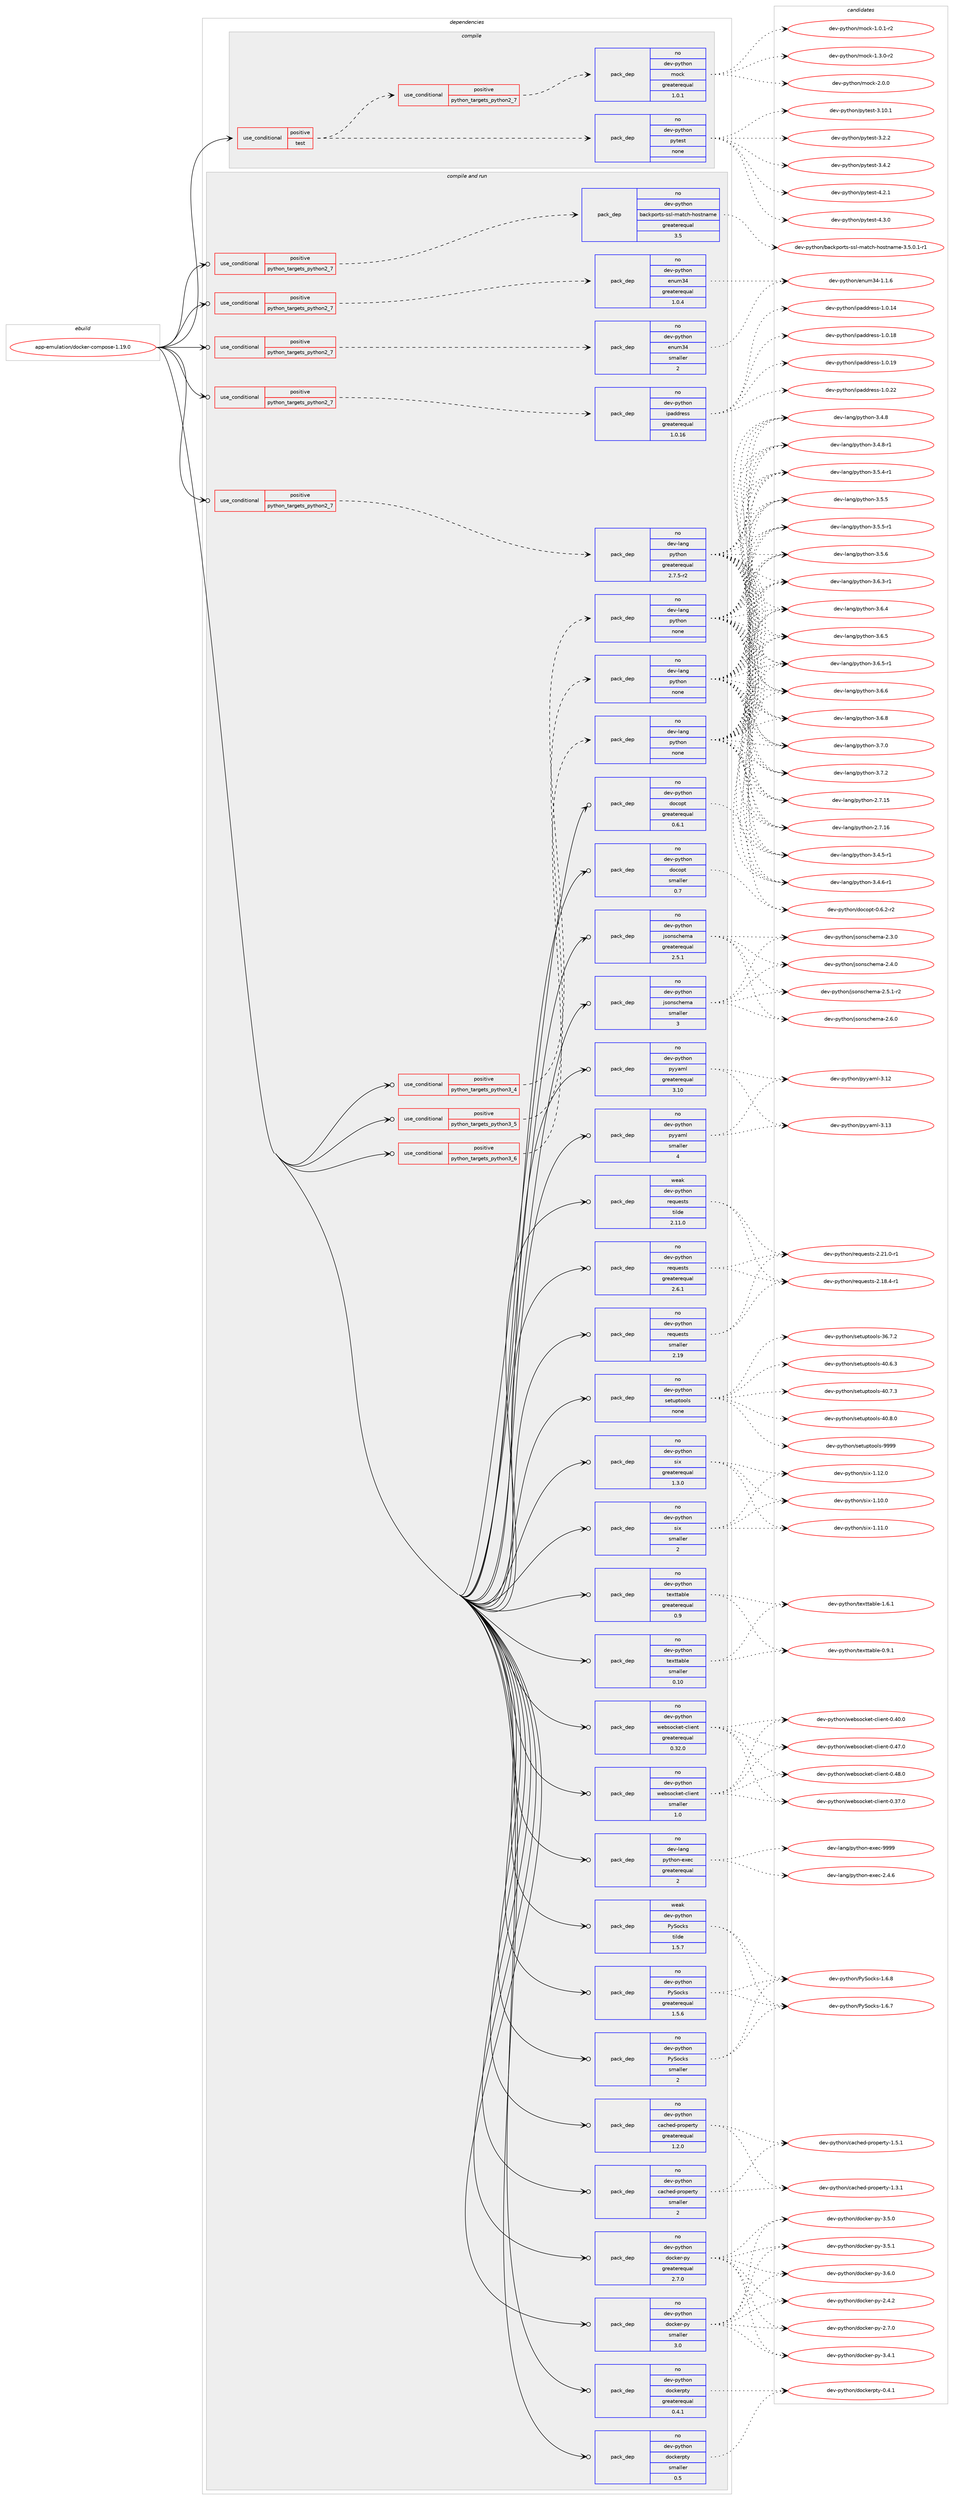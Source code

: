 digraph prolog {

# *************
# Graph options
# *************

newrank=true;
concentrate=true;
compound=true;
graph [rankdir=LR,fontname=Helvetica,fontsize=10,ranksep=1.5];#, ranksep=2.5, nodesep=0.2];
edge  [arrowhead=vee];
node  [fontname=Helvetica,fontsize=10];

# **********
# The ebuild
# **********

subgraph cluster_leftcol {
color=gray;
rank=same;
label=<<i>ebuild</i>>;
id [label="app-emulation/docker-compose-1.19.0", color=red, width=4, href="../app-emulation/docker-compose-1.19.0.svg"];
}

# ****************
# The dependencies
# ****************

subgraph cluster_midcol {
color=gray;
label=<<i>dependencies</i>>;
subgraph cluster_compile {
fillcolor="#eeeeee";
style=filled;
label=<<i>compile</i>>;
subgraph cond349851 {
dependency1284900 [label=<<TABLE BORDER="0" CELLBORDER="1" CELLSPACING="0" CELLPADDING="4"><TR><TD ROWSPAN="3" CELLPADDING="10">use_conditional</TD></TR><TR><TD>positive</TD></TR><TR><TD>test</TD></TR></TABLE>>, shape=none, color=red];
subgraph pack915083 {
dependency1284901 [label=<<TABLE BORDER="0" CELLBORDER="1" CELLSPACING="0" CELLPADDING="4" WIDTH="220"><TR><TD ROWSPAN="6" CELLPADDING="30">pack_dep</TD></TR><TR><TD WIDTH="110">no</TD></TR><TR><TD>dev-python</TD></TR><TR><TD>pytest</TD></TR><TR><TD>none</TD></TR><TR><TD></TD></TR></TABLE>>, shape=none, color=blue];
}
dependency1284900:e -> dependency1284901:w [weight=20,style="dashed",arrowhead="vee"];
subgraph cond349852 {
dependency1284902 [label=<<TABLE BORDER="0" CELLBORDER="1" CELLSPACING="0" CELLPADDING="4"><TR><TD ROWSPAN="3" CELLPADDING="10">use_conditional</TD></TR><TR><TD>positive</TD></TR><TR><TD>python_targets_python2_7</TD></TR></TABLE>>, shape=none, color=red];
subgraph pack915084 {
dependency1284903 [label=<<TABLE BORDER="0" CELLBORDER="1" CELLSPACING="0" CELLPADDING="4" WIDTH="220"><TR><TD ROWSPAN="6" CELLPADDING="30">pack_dep</TD></TR><TR><TD WIDTH="110">no</TD></TR><TR><TD>dev-python</TD></TR><TR><TD>mock</TD></TR><TR><TD>greaterequal</TD></TR><TR><TD>1.0.1</TD></TR></TABLE>>, shape=none, color=blue];
}
dependency1284902:e -> dependency1284903:w [weight=20,style="dashed",arrowhead="vee"];
}
dependency1284900:e -> dependency1284902:w [weight=20,style="dashed",arrowhead="vee"];
}
id:e -> dependency1284900:w [weight=20,style="solid",arrowhead="vee"];
}
subgraph cluster_compileandrun {
fillcolor="#eeeeee";
style=filled;
label=<<i>compile and run</i>>;
subgraph cond349853 {
dependency1284904 [label=<<TABLE BORDER="0" CELLBORDER="1" CELLSPACING="0" CELLPADDING="4"><TR><TD ROWSPAN="3" CELLPADDING="10">use_conditional</TD></TR><TR><TD>positive</TD></TR><TR><TD>python_targets_python2_7</TD></TR></TABLE>>, shape=none, color=red];
subgraph pack915085 {
dependency1284905 [label=<<TABLE BORDER="0" CELLBORDER="1" CELLSPACING="0" CELLPADDING="4" WIDTH="220"><TR><TD ROWSPAN="6" CELLPADDING="30">pack_dep</TD></TR><TR><TD WIDTH="110">no</TD></TR><TR><TD>dev-lang</TD></TR><TR><TD>python</TD></TR><TR><TD>greaterequal</TD></TR><TR><TD>2.7.5-r2</TD></TR></TABLE>>, shape=none, color=blue];
}
dependency1284904:e -> dependency1284905:w [weight=20,style="dashed",arrowhead="vee"];
}
id:e -> dependency1284904:w [weight=20,style="solid",arrowhead="odotvee"];
subgraph cond349854 {
dependency1284906 [label=<<TABLE BORDER="0" CELLBORDER="1" CELLSPACING="0" CELLPADDING="4"><TR><TD ROWSPAN="3" CELLPADDING="10">use_conditional</TD></TR><TR><TD>positive</TD></TR><TR><TD>python_targets_python2_7</TD></TR></TABLE>>, shape=none, color=red];
subgraph pack915086 {
dependency1284907 [label=<<TABLE BORDER="0" CELLBORDER="1" CELLSPACING="0" CELLPADDING="4" WIDTH="220"><TR><TD ROWSPAN="6" CELLPADDING="30">pack_dep</TD></TR><TR><TD WIDTH="110">no</TD></TR><TR><TD>dev-python</TD></TR><TR><TD>backports-ssl-match-hostname</TD></TR><TR><TD>greaterequal</TD></TR><TR><TD>3.5</TD></TR></TABLE>>, shape=none, color=blue];
}
dependency1284906:e -> dependency1284907:w [weight=20,style="dashed",arrowhead="vee"];
}
id:e -> dependency1284906:w [weight=20,style="solid",arrowhead="odotvee"];
subgraph cond349855 {
dependency1284908 [label=<<TABLE BORDER="0" CELLBORDER="1" CELLSPACING="0" CELLPADDING="4"><TR><TD ROWSPAN="3" CELLPADDING="10">use_conditional</TD></TR><TR><TD>positive</TD></TR><TR><TD>python_targets_python2_7</TD></TR></TABLE>>, shape=none, color=red];
subgraph pack915087 {
dependency1284909 [label=<<TABLE BORDER="0" CELLBORDER="1" CELLSPACING="0" CELLPADDING="4" WIDTH="220"><TR><TD ROWSPAN="6" CELLPADDING="30">pack_dep</TD></TR><TR><TD WIDTH="110">no</TD></TR><TR><TD>dev-python</TD></TR><TR><TD>enum34</TD></TR><TR><TD>greaterequal</TD></TR><TR><TD>1.0.4</TD></TR></TABLE>>, shape=none, color=blue];
}
dependency1284908:e -> dependency1284909:w [weight=20,style="dashed",arrowhead="vee"];
}
id:e -> dependency1284908:w [weight=20,style="solid",arrowhead="odotvee"];
subgraph cond349856 {
dependency1284910 [label=<<TABLE BORDER="0" CELLBORDER="1" CELLSPACING="0" CELLPADDING="4"><TR><TD ROWSPAN="3" CELLPADDING="10">use_conditional</TD></TR><TR><TD>positive</TD></TR><TR><TD>python_targets_python2_7</TD></TR></TABLE>>, shape=none, color=red];
subgraph pack915088 {
dependency1284911 [label=<<TABLE BORDER="0" CELLBORDER="1" CELLSPACING="0" CELLPADDING="4" WIDTH="220"><TR><TD ROWSPAN="6" CELLPADDING="30">pack_dep</TD></TR><TR><TD WIDTH="110">no</TD></TR><TR><TD>dev-python</TD></TR><TR><TD>enum34</TD></TR><TR><TD>smaller</TD></TR><TR><TD>2</TD></TR></TABLE>>, shape=none, color=blue];
}
dependency1284910:e -> dependency1284911:w [weight=20,style="dashed",arrowhead="vee"];
}
id:e -> dependency1284910:w [weight=20,style="solid",arrowhead="odotvee"];
subgraph cond349857 {
dependency1284912 [label=<<TABLE BORDER="0" CELLBORDER="1" CELLSPACING="0" CELLPADDING="4"><TR><TD ROWSPAN="3" CELLPADDING="10">use_conditional</TD></TR><TR><TD>positive</TD></TR><TR><TD>python_targets_python2_7</TD></TR></TABLE>>, shape=none, color=red];
subgraph pack915089 {
dependency1284913 [label=<<TABLE BORDER="0" CELLBORDER="1" CELLSPACING="0" CELLPADDING="4" WIDTH="220"><TR><TD ROWSPAN="6" CELLPADDING="30">pack_dep</TD></TR><TR><TD WIDTH="110">no</TD></TR><TR><TD>dev-python</TD></TR><TR><TD>ipaddress</TD></TR><TR><TD>greaterequal</TD></TR><TR><TD>1.0.16</TD></TR></TABLE>>, shape=none, color=blue];
}
dependency1284912:e -> dependency1284913:w [weight=20,style="dashed",arrowhead="vee"];
}
id:e -> dependency1284912:w [weight=20,style="solid",arrowhead="odotvee"];
subgraph cond349858 {
dependency1284914 [label=<<TABLE BORDER="0" CELLBORDER="1" CELLSPACING="0" CELLPADDING="4"><TR><TD ROWSPAN="3" CELLPADDING="10">use_conditional</TD></TR><TR><TD>positive</TD></TR><TR><TD>python_targets_python3_4</TD></TR></TABLE>>, shape=none, color=red];
subgraph pack915090 {
dependency1284915 [label=<<TABLE BORDER="0" CELLBORDER="1" CELLSPACING="0" CELLPADDING="4" WIDTH="220"><TR><TD ROWSPAN="6" CELLPADDING="30">pack_dep</TD></TR><TR><TD WIDTH="110">no</TD></TR><TR><TD>dev-lang</TD></TR><TR><TD>python</TD></TR><TR><TD>none</TD></TR><TR><TD></TD></TR></TABLE>>, shape=none, color=blue];
}
dependency1284914:e -> dependency1284915:w [weight=20,style="dashed",arrowhead="vee"];
}
id:e -> dependency1284914:w [weight=20,style="solid",arrowhead="odotvee"];
subgraph cond349859 {
dependency1284916 [label=<<TABLE BORDER="0" CELLBORDER="1" CELLSPACING="0" CELLPADDING="4"><TR><TD ROWSPAN="3" CELLPADDING="10">use_conditional</TD></TR><TR><TD>positive</TD></TR><TR><TD>python_targets_python3_5</TD></TR></TABLE>>, shape=none, color=red];
subgraph pack915091 {
dependency1284917 [label=<<TABLE BORDER="0" CELLBORDER="1" CELLSPACING="0" CELLPADDING="4" WIDTH="220"><TR><TD ROWSPAN="6" CELLPADDING="30">pack_dep</TD></TR><TR><TD WIDTH="110">no</TD></TR><TR><TD>dev-lang</TD></TR><TR><TD>python</TD></TR><TR><TD>none</TD></TR><TR><TD></TD></TR></TABLE>>, shape=none, color=blue];
}
dependency1284916:e -> dependency1284917:w [weight=20,style="dashed",arrowhead="vee"];
}
id:e -> dependency1284916:w [weight=20,style="solid",arrowhead="odotvee"];
subgraph cond349860 {
dependency1284918 [label=<<TABLE BORDER="0" CELLBORDER="1" CELLSPACING="0" CELLPADDING="4"><TR><TD ROWSPAN="3" CELLPADDING="10">use_conditional</TD></TR><TR><TD>positive</TD></TR><TR><TD>python_targets_python3_6</TD></TR></TABLE>>, shape=none, color=red];
subgraph pack915092 {
dependency1284919 [label=<<TABLE BORDER="0" CELLBORDER="1" CELLSPACING="0" CELLPADDING="4" WIDTH="220"><TR><TD ROWSPAN="6" CELLPADDING="30">pack_dep</TD></TR><TR><TD WIDTH="110">no</TD></TR><TR><TD>dev-lang</TD></TR><TR><TD>python</TD></TR><TR><TD>none</TD></TR><TR><TD></TD></TR></TABLE>>, shape=none, color=blue];
}
dependency1284918:e -> dependency1284919:w [weight=20,style="dashed",arrowhead="vee"];
}
id:e -> dependency1284918:w [weight=20,style="solid",arrowhead="odotvee"];
subgraph pack915093 {
dependency1284920 [label=<<TABLE BORDER="0" CELLBORDER="1" CELLSPACING="0" CELLPADDING="4" WIDTH="220"><TR><TD ROWSPAN="6" CELLPADDING="30">pack_dep</TD></TR><TR><TD WIDTH="110">no</TD></TR><TR><TD>dev-lang</TD></TR><TR><TD>python-exec</TD></TR><TR><TD>greaterequal</TD></TR><TR><TD>2</TD></TR></TABLE>>, shape=none, color=blue];
}
id:e -> dependency1284920:w [weight=20,style="solid",arrowhead="odotvee"];
subgraph pack915094 {
dependency1284921 [label=<<TABLE BORDER="0" CELLBORDER="1" CELLSPACING="0" CELLPADDING="4" WIDTH="220"><TR><TD ROWSPAN="6" CELLPADDING="30">pack_dep</TD></TR><TR><TD WIDTH="110">no</TD></TR><TR><TD>dev-python</TD></TR><TR><TD>PySocks</TD></TR><TR><TD>greaterequal</TD></TR><TR><TD>1.5.6</TD></TR></TABLE>>, shape=none, color=blue];
}
id:e -> dependency1284921:w [weight=20,style="solid",arrowhead="odotvee"];
subgraph pack915095 {
dependency1284922 [label=<<TABLE BORDER="0" CELLBORDER="1" CELLSPACING="0" CELLPADDING="4" WIDTH="220"><TR><TD ROWSPAN="6" CELLPADDING="30">pack_dep</TD></TR><TR><TD WIDTH="110">no</TD></TR><TR><TD>dev-python</TD></TR><TR><TD>PySocks</TD></TR><TR><TD>smaller</TD></TR><TR><TD>2</TD></TR></TABLE>>, shape=none, color=blue];
}
id:e -> dependency1284922:w [weight=20,style="solid",arrowhead="odotvee"];
subgraph pack915096 {
dependency1284923 [label=<<TABLE BORDER="0" CELLBORDER="1" CELLSPACING="0" CELLPADDING="4" WIDTH="220"><TR><TD ROWSPAN="6" CELLPADDING="30">pack_dep</TD></TR><TR><TD WIDTH="110">no</TD></TR><TR><TD>dev-python</TD></TR><TR><TD>cached-property</TD></TR><TR><TD>greaterequal</TD></TR><TR><TD>1.2.0</TD></TR></TABLE>>, shape=none, color=blue];
}
id:e -> dependency1284923:w [weight=20,style="solid",arrowhead="odotvee"];
subgraph pack915097 {
dependency1284924 [label=<<TABLE BORDER="0" CELLBORDER="1" CELLSPACING="0" CELLPADDING="4" WIDTH="220"><TR><TD ROWSPAN="6" CELLPADDING="30">pack_dep</TD></TR><TR><TD WIDTH="110">no</TD></TR><TR><TD>dev-python</TD></TR><TR><TD>cached-property</TD></TR><TR><TD>smaller</TD></TR><TR><TD>2</TD></TR></TABLE>>, shape=none, color=blue];
}
id:e -> dependency1284924:w [weight=20,style="solid",arrowhead="odotvee"];
subgraph pack915098 {
dependency1284925 [label=<<TABLE BORDER="0" CELLBORDER="1" CELLSPACING="0" CELLPADDING="4" WIDTH="220"><TR><TD ROWSPAN="6" CELLPADDING="30">pack_dep</TD></TR><TR><TD WIDTH="110">no</TD></TR><TR><TD>dev-python</TD></TR><TR><TD>docker-py</TD></TR><TR><TD>greaterequal</TD></TR><TR><TD>2.7.0</TD></TR></TABLE>>, shape=none, color=blue];
}
id:e -> dependency1284925:w [weight=20,style="solid",arrowhead="odotvee"];
subgraph pack915099 {
dependency1284926 [label=<<TABLE BORDER="0" CELLBORDER="1" CELLSPACING="0" CELLPADDING="4" WIDTH="220"><TR><TD ROWSPAN="6" CELLPADDING="30">pack_dep</TD></TR><TR><TD WIDTH="110">no</TD></TR><TR><TD>dev-python</TD></TR><TR><TD>docker-py</TD></TR><TR><TD>smaller</TD></TR><TR><TD>3.0</TD></TR></TABLE>>, shape=none, color=blue];
}
id:e -> dependency1284926:w [weight=20,style="solid",arrowhead="odotvee"];
subgraph pack915100 {
dependency1284927 [label=<<TABLE BORDER="0" CELLBORDER="1" CELLSPACING="0" CELLPADDING="4" WIDTH="220"><TR><TD ROWSPAN="6" CELLPADDING="30">pack_dep</TD></TR><TR><TD WIDTH="110">no</TD></TR><TR><TD>dev-python</TD></TR><TR><TD>dockerpty</TD></TR><TR><TD>greaterequal</TD></TR><TR><TD>0.4.1</TD></TR></TABLE>>, shape=none, color=blue];
}
id:e -> dependency1284927:w [weight=20,style="solid",arrowhead="odotvee"];
subgraph pack915101 {
dependency1284928 [label=<<TABLE BORDER="0" CELLBORDER="1" CELLSPACING="0" CELLPADDING="4" WIDTH="220"><TR><TD ROWSPAN="6" CELLPADDING="30">pack_dep</TD></TR><TR><TD WIDTH="110">no</TD></TR><TR><TD>dev-python</TD></TR><TR><TD>dockerpty</TD></TR><TR><TD>smaller</TD></TR><TR><TD>0.5</TD></TR></TABLE>>, shape=none, color=blue];
}
id:e -> dependency1284928:w [weight=20,style="solid",arrowhead="odotvee"];
subgraph pack915102 {
dependency1284929 [label=<<TABLE BORDER="0" CELLBORDER="1" CELLSPACING="0" CELLPADDING="4" WIDTH="220"><TR><TD ROWSPAN="6" CELLPADDING="30">pack_dep</TD></TR><TR><TD WIDTH="110">no</TD></TR><TR><TD>dev-python</TD></TR><TR><TD>docopt</TD></TR><TR><TD>greaterequal</TD></TR><TR><TD>0.6.1</TD></TR></TABLE>>, shape=none, color=blue];
}
id:e -> dependency1284929:w [weight=20,style="solid",arrowhead="odotvee"];
subgraph pack915103 {
dependency1284930 [label=<<TABLE BORDER="0" CELLBORDER="1" CELLSPACING="0" CELLPADDING="4" WIDTH="220"><TR><TD ROWSPAN="6" CELLPADDING="30">pack_dep</TD></TR><TR><TD WIDTH="110">no</TD></TR><TR><TD>dev-python</TD></TR><TR><TD>docopt</TD></TR><TR><TD>smaller</TD></TR><TR><TD>0.7</TD></TR></TABLE>>, shape=none, color=blue];
}
id:e -> dependency1284930:w [weight=20,style="solid",arrowhead="odotvee"];
subgraph pack915104 {
dependency1284931 [label=<<TABLE BORDER="0" CELLBORDER="1" CELLSPACING="0" CELLPADDING="4" WIDTH="220"><TR><TD ROWSPAN="6" CELLPADDING="30">pack_dep</TD></TR><TR><TD WIDTH="110">no</TD></TR><TR><TD>dev-python</TD></TR><TR><TD>jsonschema</TD></TR><TR><TD>greaterequal</TD></TR><TR><TD>2.5.1</TD></TR></TABLE>>, shape=none, color=blue];
}
id:e -> dependency1284931:w [weight=20,style="solid",arrowhead="odotvee"];
subgraph pack915105 {
dependency1284932 [label=<<TABLE BORDER="0" CELLBORDER="1" CELLSPACING="0" CELLPADDING="4" WIDTH="220"><TR><TD ROWSPAN="6" CELLPADDING="30">pack_dep</TD></TR><TR><TD WIDTH="110">no</TD></TR><TR><TD>dev-python</TD></TR><TR><TD>jsonschema</TD></TR><TR><TD>smaller</TD></TR><TR><TD>3</TD></TR></TABLE>>, shape=none, color=blue];
}
id:e -> dependency1284932:w [weight=20,style="solid",arrowhead="odotvee"];
subgraph pack915106 {
dependency1284933 [label=<<TABLE BORDER="0" CELLBORDER="1" CELLSPACING="0" CELLPADDING="4" WIDTH="220"><TR><TD ROWSPAN="6" CELLPADDING="30">pack_dep</TD></TR><TR><TD WIDTH="110">no</TD></TR><TR><TD>dev-python</TD></TR><TR><TD>pyyaml</TD></TR><TR><TD>greaterequal</TD></TR><TR><TD>3.10</TD></TR></TABLE>>, shape=none, color=blue];
}
id:e -> dependency1284933:w [weight=20,style="solid",arrowhead="odotvee"];
subgraph pack915107 {
dependency1284934 [label=<<TABLE BORDER="0" CELLBORDER="1" CELLSPACING="0" CELLPADDING="4" WIDTH="220"><TR><TD ROWSPAN="6" CELLPADDING="30">pack_dep</TD></TR><TR><TD WIDTH="110">no</TD></TR><TR><TD>dev-python</TD></TR><TR><TD>pyyaml</TD></TR><TR><TD>smaller</TD></TR><TR><TD>4</TD></TR></TABLE>>, shape=none, color=blue];
}
id:e -> dependency1284934:w [weight=20,style="solid",arrowhead="odotvee"];
subgraph pack915108 {
dependency1284935 [label=<<TABLE BORDER="0" CELLBORDER="1" CELLSPACING="0" CELLPADDING="4" WIDTH="220"><TR><TD ROWSPAN="6" CELLPADDING="30">pack_dep</TD></TR><TR><TD WIDTH="110">no</TD></TR><TR><TD>dev-python</TD></TR><TR><TD>requests</TD></TR><TR><TD>greaterequal</TD></TR><TR><TD>2.6.1</TD></TR></TABLE>>, shape=none, color=blue];
}
id:e -> dependency1284935:w [weight=20,style="solid",arrowhead="odotvee"];
subgraph pack915109 {
dependency1284936 [label=<<TABLE BORDER="0" CELLBORDER="1" CELLSPACING="0" CELLPADDING="4" WIDTH="220"><TR><TD ROWSPAN="6" CELLPADDING="30">pack_dep</TD></TR><TR><TD WIDTH="110">no</TD></TR><TR><TD>dev-python</TD></TR><TR><TD>requests</TD></TR><TR><TD>smaller</TD></TR><TR><TD>2.19</TD></TR></TABLE>>, shape=none, color=blue];
}
id:e -> dependency1284936:w [weight=20,style="solid",arrowhead="odotvee"];
subgraph pack915110 {
dependency1284937 [label=<<TABLE BORDER="0" CELLBORDER="1" CELLSPACING="0" CELLPADDING="4" WIDTH="220"><TR><TD ROWSPAN="6" CELLPADDING="30">pack_dep</TD></TR><TR><TD WIDTH="110">no</TD></TR><TR><TD>dev-python</TD></TR><TR><TD>setuptools</TD></TR><TR><TD>none</TD></TR><TR><TD></TD></TR></TABLE>>, shape=none, color=blue];
}
id:e -> dependency1284937:w [weight=20,style="solid",arrowhead="odotvee"];
subgraph pack915111 {
dependency1284938 [label=<<TABLE BORDER="0" CELLBORDER="1" CELLSPACING="0" CELLPADDING="4" WIDTH="220"><TR><TD ROWSPAN="6" CELLPADDING="30">pack_dep</TD></TR><TR><TD WIDTH="110">no</TD></TR><TR><TD>dev-python</TD></TR><TR><TD>six</TD></TR><TR><TD>greaterequal</TD></TR><TR><TD>1.3.0</TD></TR></TABLE>>, shape=none, color=blue];
}
id:e -> dependency1284938:w [weight=20,style="solid",arrowhead="odotvee"];
subgraph pack915112 {
dependency1284939 [label=<<TABLE BORDER="0" CELLBORDER="1" CELLSPACING="0" CELLPADDING="4" WIDTH="220"><TR><TD ROWSPAN="6" CELLPADDING="30">pack_dep</TD></TR><TR><TD WIDTH="110">no</TD></TR><TR><TD>dev-python</TD></TR><TR><TD>six</TD></TR><TR><TD>smaller</TD></TR><TR><TD>2</TD></TR></TABLE>>, shape=none, color=blue];
}
id:e -> dependency1284939:w [weight=20,style="solid",arrowhead="odotvee"];
subgraph pack915113 {
dependency1284940 [label=<<TABLE BORDER="0" CELLBORDER="1" CELLSPACING="0" CELLPADDING="4" WIDTH="220"><TR><TD ROWSPAN="6" CELLPADDING="30">pack_dep</TD></TR><TR><TD WIDTH="110">no</TD></TR><TR><TD>dev-python</TD></TR><TR><TD>texttable</TD></TR><TR><TD>greaterequal</TD></TR><TR><TD>0.9</TD></TR></TABLE>>, shape=none, color=blue];
}
id:e -> dependency1284940:w [weight=20,style="solid",arrowhead="odotvee"];
subgraph pack915114 {
dependency1284941 [label=<<TABLE BORDER="0" CELLBORDER="1" CELLSPACING="0" CELLPADDING="4" WIDTH="220"><TR><TD ROWSPAN="6" CELLPADDING="30">pack_dep</TD></TR><TR><TD WIDTH="110">no</TD></TR><TR><TD>dev-python</TD></TR><TR><TD>texttable</TD></TR><TR><TD>smaller</TD></TR><TR><TD>0.10</TD></TR></TABLE>>, shape=none, color=blue];
}
id:e -> dependency1284941:w [weight=20,style="solid",arrowhead="odotvee"];
subgraph pack915115 {
dependency1284942 [label=<<TABLE BORDER="0" CELLBORDER="1" CELLSPACING="0" CELLPADDING="4" WIDTH="220"><TR><TD ROWSPAN="6" CELLPADDING="30">pack_dep</TD></TR><TR><TD WIDTH="110">no</TD></TR><TR><TD>dev-python</TD></TR><TR><TD>websocket-client</TD></TR><TR><TD>greaterequal</TD></TR><TR><TD>0.32.0</TD></TR></TABLE>>, shape=none, color=blue];
}
id:e -> dependency1284942:w [weight=20,style="solid",arrowhead="odotvee"];
subgraph pack915116 {
dependency1284943 [label=<<TABLE BORDER="0" CELLBORDER="1" CELLSPACING="0" CELLPADDING="4" WIDTH="220"><TR><TD ROWSPAN="6" CELLPADDING="30">pack_dep</TD></TR><TR><TD WIDTH="110">no</TD></TR><TR><TD>dev-python</TD></TR><TR><TD>websocket-client</TD></TR><TR><TD>smaller</TD></TR><TR><TD>1.0</TD></TR></TABLE>>, shape=none, color=blue];
}
id:e -> dependency1284943:w [weight=20,style="solid",arrowhead="odotvee"];
subgraph pack915117 {
dependency1284944 [label=<<TABLE BORDER="0" CELLBORDER="1" CELLSPACING="0" CELLPADDING="4" WIDTH="220"><TR><TD ROWSPAN="6" CELLPADDING="30">pack_dep</TD></TR><TR><TD WIDTH="110">weak</TD></TR><TR><TD>dev-python</TD></TR><TR><TD>PySocks</TD></TR><TR><TD>tilde</TD></TR><TR><TD>1.5.7</TD></TR></TABLE>>, shape=none, color=blue];
}
id:e -> dependency1284944:w [weight=20,style="solid",arrowhead="odotvee"];
subgraph pack915118 {
dependency1284945 [label=<<TABLE BORDER="0" CELLBORDER="1" CELLSPACING="0" CELLPADDING="4" WIDTH="220"><TR><TD ROWSPAN="6" CELLPADDING="30">pack_dep</TD></TR><TR><TD WIDTH="110">weak</TD></TR><TR><TD>dev-python</TD></TR><TR><TD>requests</TD></TR><TR><TD>tilde</TD></TR><TR><TD>2.11.0</TD></TR></TABLE>>, shape=none, color=blue];
}
id:e -> dependency1284945:w [weight=20,style="solid",arrowhead="odotvee"];
}
subgraph cluster_run {
fillcolor="#eeeeee";
style=filled;
label=<<i>run</i>>;
}
}

# **************
# The candidates
# **************

subgraph cluster_choices {
rank=same;
color=gray;
label=<<i>candidates</i>>;

subgraph choice915083 {
color=black;
nodesep=1;
choice100101118451121211161041111104711212111610111511645514649484649 [label="dev-python/pytest-3.10.1", color=red, width=4,href="../dev-python/pytest-3.10.1.svg"];
choice1001011184511212111610411111047112121116101115116455146504650 [label="dev-python/pytest-3.2.2", color=red, width=4,href="../dev-python/pytest-3.2.2.svg"];
choice1001011184511212111610411111047112121116101115116455146524650 [label="dev-python/pytest-3.4.2", color=red, width=4,href="../dev-python/pytest-3.4.2.svg"];
choice1001011184511212111610411111047112121116101115116455246504649 [label="dev-python/pytest-4.2.1", color=red, width=4,href="../dev-python/pytest-4.2.1.svg"];
choice1001011184511212111610411111047112121116101115116455246514648 [label="dev-python/pytest-4.3.0", color=red, width=4,href="../dev-python/pytest-4.3.0.svg"];
dependency1284901:e -> choice100101118451121211161041111104711212111610111511645514649484649:w [style=dotted,weight="100"];
dependency1284901:e -> choice1001011184511212111610411111047112121116101115116455146504650:w [style=dotted,weight="100"];
dependency1284901:e -> choice1001011184511212111610411111047112121116101115116455146524650:w [style=dotted,weight="100"];
dependency1284901:e -> choice1001011184511212111610411111047112121116101115116455246504649:w [style=dotted,weight="100"];
dependency1284901:e -> choice1001011184511212111610411111047112121116101115116455246514648:w [style=dotted,weight="100"];
}
subgraph choice915084 {
color=black;
nodesep=1;
choice1001011184511212111610411111047109111991074549464846494511450 [label="dev-python/mock-1.0.1-r2", color=red, width=4,href="../dev-python/mock-1.0.1-r2.svg"];
choice1001011184511212111610411111047109111991074549465146484511450 [label="dev-python/mock-1.3.0-r2", color=red, width=4,href="../dev-python/mock-1.3.0-r2.svg"];
choice100101118451121211161041111104710911199107455046484648 [label="dev-python/mock-2.0.0", color=red, width=4,href="../dev-python/mock-2.0.0.svg"];
dependency1284903:e -> choice1001011184511212111610411111047109111991074549464846494511450:w [style=dotted,weight="100"];
dependency1284903:e -> choice1001011184511212111610411111047109111991074549465146484511450:w [style=dotted,weight="100"];
dependency1284903:e -> choice100101118451121211161041111104710911199107455046484648:w [style=dotted,weight="100"];
}
subgraph choice915085 {
color=black;
nodesep=1;
choice10010111845108971101034711212111610411111045504655464953 [label="dev-lang/python-2.7.15", color=red, width=4,href="../dev-lang/python-2.7.15.svg"];
choice10010111845108971101034711212111610411111045504655464954 [label="dev-lang/python-2.7.16", color=red, width=4,href="../dev-lang/python-2.7.16.svg"];
choice1001011184510897110103471121211161041111104551465246534511449 [label="dev-lang/python-3.4.5-r1", color=red, width=4,href="../dev-lang/python-3.4.5-r1.svg"];
choice1001011184510897110103471121211161041111104551465246544511449 [label="dev-lang/python-3.4.6-r1", color=red, width=4,href="../dev-lang/python-3.4.6-r1.svg"];
choice100101118451089711010347112121116104111110455146524656 [label="dev-lang/python-3.4.8", color=red, width=4,href="../dev-lang/python-3.4.8.svg"];
choice1001011184510897110103471121211161041111104551465246564511449 [label="dev-lang/python-3.4.8-r1", color=red, width=4,href="../dev-lang/python-3.4.8-r1.svg"];
choice1001011184510897110103471121211161041111104551465346524511449 [label="dev-lang/python-3.5.4-r1", color=red, width=4,href="../dev-lang/python-3.5.4-r1.svg"];
choice100101118451089711010347112121116104111110455146534653 [label="dev-lang/python-3.5.5", color=red, width=4,href="../dev-lang/python-3.5.5.svg"];
choice1001011184510897110103471121211161041111104551465346534511449 [label="dev-lang/python-3.5.5-r1", color=red, width=4,href="../dev-lang/python-3.5.5-r1.svg"];
choice100101118451089711010347112121116104111110455146534654 [label="dev-lang/python-3.5.6", color=red, width=4,href="../dev-lang/python-3.5.6.svg"];
choice1001011184510897110103471121211161041111104551465446514511449 [label="dev-lang/python-3.6.3-r1", color=red, width=4,href="../dev-lang/python-3.6.3-r1.svg"];
choice100101118451089711010347112121116104111110455146544652 [label="dev-lang/python-3.6.4", color=red, width=4,href="../dev-lang/python-3.6.4.svg"];
choice100101118451089711010347112121116104111110455146544653 [label="dev-lang/python-3.6.5", color=red, width=4,href="../dev-lang/python-3.6.5.svg"];
choice1001011184510897110103471121211161041111104551465446534511449 [label="dev-lang/python-3.6.5-r1", color=red, width=4,href="../dev-lang/python-3.6.5-r1.svg"];
choice100101118451089711010347112121116104111110455146544654 [label="dev-lang/python-3.6.6", color=red, width=4,href="../dev-lang/python-3.6.6.svg"];
choice100101118451089711010347112121116104111110455146544656 [label="dev-lang/python-3.6.8", color=red, width=4,href="../dev-lang/python-3.6.8.svg"];
choice100101118451089711010347112121116104111110455146554648 [label="dev-lang/python-3.7.0", color=red, width=4,href="../dev-lang/python-3.7.0.svg"];
choice100101118451089711010347112121116104111110455146554650 [label="dev-lang/python-3.7.2", color=red, width=4,href="../dev-lang/python-3.7.2.svg"];
dependency1284905:e -> choice10010111845108971101034711212111610411111045504655464953:w [style=dotted,weight="100"];
dependency1284905:e -> choice10010111845108971101034711212111610411111045504655464954:w [style=dotted,weight="100"];
dependency1284905:e -> choice1001011184510897110103471121211161041111104551465246534511449:w [style=dotted,weight="100"];
dependency1284905:e -> choice1001011184510897110103471121211161041111104551465246544511449:w [style=dotted,weight="100"];
dependency1284905:e -> choice100101118451089711010347112121116104111110455146524656:w [style=dotted,weight="100"];
dependency1284905:e -> choice1001011184510897110103471121211161041111104551465246564511449:w [style=dotted,weight="100"];
dependency1284905:e -> choice1001011184510897110103471121211161041111104551465346524511449:w [style=dotted,weight="100"];
dependency1284905:e -> choice100101118451089711010347112121116104111110455146534653:w [style=dotted,weight="100"];
dependency1284905:e -> choice1001011184510897110103471121211161041111104551465346534511449:w [style=dotted,weight="100"];
dependency1284905:e -> choice100101118451089711010347112121116104111110455146534654:w [style=dotted,weight="100"];
dependency1284905:e -> choice1001011184510897110103471121211161041111104551465446514511449:w [style=dotted,weight="100"];
dependency1284905:e -> choice100101118451089711010347112121116104111110455146544652:w [style=dotted,weight="100"];
dependency1284905:e -> choice100101118451089711010347112121116104111110455146544653:w [style=dotted,weight="100"];
dependency1284905:e -> choice1001011184510897110103471121211161041111104551465446534511449:w [style=dotted,weight="100"];
dependency1284905:e -> choice100101118451089711010347112121116104111110455146544654:w [style=dotted,weight="100"];
dependency1284905:e -> choice100101118451089711010347112121116104111110455146544656:w [style=dotted,weight="100"];
dependency1284905:e -> choice100101118451089711010347112121116104111110455146554648:w [style=dotted,weight="100"];
dependency1284905:e -> choice100101118451089711010347112121116104111110455146554650:w [style=dotted,weight="100"];
}
subgraph choice915086 {
color=black;
nodesep=1;
choice100101118451121211161041111104798979910711211111411611545115115108451099711699104451041111151161109710910145514653464846494511449 [label="dev-python/backports-ssl-match-hostname-3.5.0.1-r1", color=red, width=4,href="../dev-python/backports-ssl-match-hostname-3.5.0.1-r1.svg"];
dependency1284907:e -> choice100101118451121211161041111104798979910711211111411611545115115108451099711699104451041111151161109710910145514653464846494511449:w [style=dotted,weight="100"];
}
subgraph choice915087 {
color=black;
nodesep=1;
choice10010111845112121116104111110471011101171095152454946494654 [label="dev-python/enum34-1.1.6", color=red, width=4,href="../dev-python/enum34-1.1.6.svg"];
dependency1284909:e -> choice10010111845112121116104111110471011101171095152454946494654:w [style=dotted,weight="100"];
}
subgraph choice915088 {
color=black;
nodesep=1;
choice10010111845112121116104111110471011101171095152454946494654 [label="dev-python/enum34-1.1.6", color=red, width=4,href="../dev-python/enum34-1.1.6.svg"];
dependency1284911:e -> choice10010111845112121116104111110471011101171095152454946494654:w [style=dotted,weight="100"];
}
subgraph choice915089 {
color=black;
nodesep=1;
choice10010111845112121116104111110471051129710010011410111511545494648464952 [label="dev-python/ipaddress-1.0.14", color=red, width=4,href="../dev-python/ipaddress-1.0.14.svg"];
choice10010111845112121116104111110471051129710010011410111511545494648464956 [label="dev-python/ipaddress-1.0.18", color=red, width=4,href="../dev-python/ipaddress-1.0.18.svg"];
choice10010111845112121116104111110471051129710010011410111511545494648464957 [label="dev-python/ipaddress-1.0.19", color=red, width=4,href="../dev-python/ipaddress-1.0.19.svg"];
choice10010111845112121116104111110471051129710010011410111511545494648465050 [label="dev-python/ipaddress-1.0.22", color=red, width=4,href="../dev-python/ipaddress-1.0.22.svg"];
dependency1284913:e -> choice10010111845112121116104111110471051129710010011410111511545494648464952:w [style=dotted,weight="100"];
dependency1284913:e -> choice10010111845112121116104111110471051129710010011410111511545494648464956:w [style=dotted,weight="100"];
dependency1284913:e -> choice10010111845112121116104111110471051129710010011410111511545494648464957:w [style=dotted,weight="100"];
dependency1284913:e -> choice10010111845112121116104111110471051129710010011410111511545494648465050:w [style=dotted,weight="100"];
}
subgraph choice915090 {
color=black;
nodesep=1;
choice10010111845108971101034711212111610411111045504655464953 [label="dev-lang/python-2.7.15", color=red, width=4,href="../dev-lang/python-2.7.15.svg"];
choice10010111845108971101034711212111610411111045504655464954 [label="dev-lang/python-2.7.16", color=red, width=4,href="../dev-lang/python-2.7.16.svg"];
choice1001011184510897110103471121211161041111104551465246534511449 [label="dev-lang/python-3.4.5-r1", color=red, width=4,href="../dev-lang/python-3.4.5-r1.svg"];
choice1001011184510897110103471121211161041111104551465246544511449 [label="dev-lang/python-3.4.6-r1", color=red, width=4,href="../dev-lang/python-3.4.6-r1.svg"];
choice100101118451089711010347112121116104111110455146524656 [label="dev-lang/python-3.4.8", color=red, width=4,href="../dev-lang/python-3.4.8.svg"];
choice1001011184510897110103471121211161041111104551465246564511449 [label="dev-lang/python-3.4.8-r1", color=red, width=4,href="../dev-lang/python-3.4.8-r1.svg"];
choice1001011184510897110103471121211161041111104551465346524511449 [label="dev-lang/python-3.5.4-r1", color=red, width=4,href="../dev-lang/python-3.5.4-r1.svg"];
choice100101118451089711010347112121116104111110455146534653 [label="dev-lang/python-3.5.5", color=red, width=4,href="../dev-lang/python-3.5.5.svg"];
choice1001011184510897110103471121211161041111104551465346534511449 [label="dev-lang/python-3.5.5-r1", color=red, width=4,href="../dev-lang/python-3.5.5-r1.svg"];
choice100101118451089711010347112121116104111110455146534654 [label="dev-lang/python-3.5.6", color=red, width=4,href="../dev-lang/python-3.5.6.svg"];
choice1001011184510897110103471121211161041111104551465446514511449 [label="dev-lang/python-3.6.3-r1", color=red, width=4,href="../dev-lang/python-3.6.3-r1.svg"];
choice100101118451089711010347112121116104111110455146544652 [label="dev-lang/python-3.6.4", color=red, width=4,href="../dev-lang/python-3.6.4.svg"];
choice100101118451089711010347112121116104111110455146544653 [label="dev-lang/python-3.6.5", color=red, width=4,href="../dev-lang/python-3.6.5.svg"];
choice1001011184510897110103471121211161041111104551465446534511449 [label="dev-lang/python-3.6.5-r1", color=red, width=4,href="../dev-lang/python-3.6.5-r1.svg"];
choice100101118451089711010347112121116104111110455146544654 [label="dev-lang/python-3.6.6", color=red, width=4,href="../dev-lang/python-3.6.6.svg"];
choice100101118451089711010347112121116104111110455146544656 [label="dev-lang/python-3.6.8", color=red, width=4,href="../dev-lang/python-3.6.8.svg"];
choice100101118451089711010347112121116104111110455146554648 [label="dev-lang/python-3.7.0", color=red, width=4,href="../dev-lang/python-3.7.0.svg"];
choice100101118451089711010347112121116104111110455146554650 [label="dev-lang/python-3.7.2", color=red, width=4,href="../dev-lang/python-3.7.2.svg"];
dependency1284915:e -> choice10010111845108971101034711212111610411111045504655464953:w [style=dotted,weight="100"];
dependency1284915:e -> choice10010111845108971101034711212111610411111045504655464954:w [style=dotted,weight="100"];
dependency1284915:e -> choice1001011184510897110103471121211161041111104551465246534511449:w [style=dotted,weight="100"];
dependency1284915:e -> choice1001011184510897110103471121211161041111104551465246544511449:w [style=dotted,weight="100"];
dependency1284915:e -> choice100101118451089711010347112121116104111110455146524656:w [style=dotted,weight="100"];
dependency1284915:e -> choice1001011184510897110103471121211161041111104551465246564511449:w [style=dotted,weight="100"];
dependency1284915:e -> choice1001011184510897110103471121211161041111104551465346524511449:w [style=dotted,weight="100"];
dependency1284915:e -> choice100101118451089711010347112121116104111110455146534653:w [style=dotted,weight="100"];
dependency1284915:e -> choice1001011184510897110103471121211161041111104551465346534511449:w [style=dotted,weight="100"];
dependency1284915:e -> choice100101118451089711010347112121116104111110455146534654:w [style=dotted,weight="100"];
dependency1284915:e -> choice1001011184510897110103471121211161041111104551465446514511449:w [style=dotted,weight="100"];
dependency1284915:e -> choice100101118451089711010347112121116104111110455146544652:w [style=dotted,weight="100"];
dependency1284915:e -> choice100101118451089711010347112121116104111110455146544653:w [style=dotted,weight="100"];
dependency1284915:e -> choice1001011184510897110103471121211161041111104551465446534511449:w [style=dotted,weight="100"];
dependency1284915:e -> choice100101118451089711010347112121116104111110455146544654:w [style=dotted,weight="100"];
dependency1284915:e -> choice100101118451089711010347112121116104111110455146544656:w [style=dotted,weight="100"];
dependency1284915:e -> choice100101118451089711010347112121116104111110455146554648:w [style=dotted,weight="100"];
dependency1284915:e -> choice100101118451089711010347112121116104111110455146554650:w [style=dotted,weight="100"];
}
subgraph choice915091 {
color=black;
nodesep=1;
choice10010111845108971101034711212111610411111045504655464953 [label="dev-lang/python-2.7.15", color=red, width=4,href="../dev-lang/python-2.7.15.svg"];
choice10010111845108971101034711212111610411111045504655464954 [label="dev-lang/python-2.7.16", color=red, width=4,href="../dev-lang/python-2.7.16.svg"];
choice1001011184510897110103471121211161041111104551465246534511449 [label="dev-lang/python-3.4.5-r1", color=red, width=4,href="../dev-lang/python-3.4.5-r1.svg"];
choice1001011184510897110103471121211161041111104551465246544511449 [label="dev-lang/python-3.4.6-r1", color=red, width=4,href="../dev-lang/python-3.4.6-r1.svg"];
choice100101118451089711010347112121116104111110455146524656 [label="dev-lang/python-3.4.8", color=red, width=4,href="../dev-lang/python-3.4.8.svg"];
choice1001011184510897110103471121211161041111104551465246564511449 [label="dev-lang/python-3.4.8-r1", color=red, width=4,href="../dev-lang/python-3.4.8-r1.svg"];
choice1001011184510897110103471121211161041111104551465346524511449 [label="dev-lang/python-3.5.4-r1", color=red, width=4,href="../dev-lang/python-3.5.4-r1.svg"];
choice100101118451089711010347112121116104111110455146534653 [label="dev-lang/python-3.5.5", color=red, width=4,href="../dev-lang/python-3.5.5.svg"];
choice1001011184510897110103471121211161041111104551465346534511449 [label="dev-lang/python-3.5.5-r1", color=red, width=4,href="../dev-lang/python-3.5.5-r1.svg"];
choice100101118451089711010347112121116104111110455146534654 [label="dev-lang/python-3.5.6", color=red, width=4,href="../dev-lang/python-3.5.6.svg"];
choice1001011184510897110103471121211161041111104551465446514511449 [label="dev-lang/python-3.6.3-r1", color=red, width=4,href="../dev-lang/python-3.6.3-r1.svg"];
choice100101118451089711010347112121116104111110455146544652 [label="dev-lang/python-3.6.4", color=red, width=4,href="../dev-lang/python-3.6.4.svg"];
choice100101118451089711010347112121116104111110455146544653 [label="dev-lang/python-3.6.5", color=red, width=4,href="../dev-lang/python-3.6.5.svg"];
choice1001011184510897110103471121211161041111104551465446534511449 [label="dev-lang/python-3.6.5-r1", color=red, width=4,href="../dev-lang/python-3.6.5-r1.svg"];
choice100101118451089711010347112121116104111110455146544654 [label="dev-lang/python-3.6.6", color=red, width=4,href="../dev-lang/python-3.6.6.svg"];
choice100101118451089711010347112121116104111110455146544656 [label="dev-lang/python-3.6.8", color=red, width=4,href="../dev-lang/python-3.6.8.svg"];
choice100101118451089711010347112121116104111110455146554648 [label="dev-lang/python-3.7.0", color=red, width=4,href="../dev-lang/python-3.7.0.svg"];
choice100101118451089711010347112121116104111110455146554650 [label="dev-lang/python-3.7.2", color=red, width=4,href="../dev-lang/python-3.7.2.svg"];
dependency1284917:e -> choice10010111845108971101034711212111610411111045504655464953:w [style=dotted,weight="100"];
dependency1284917:e -> choice10010111845108971101034711212111610411111045504655464954:w [style=dotted,weight="100"];
dependency1284917:e -> choice1001011184510897110103471121211161041111104551465246534511449:w [style=dotted,weight="100"];
dependency1284917:e -> choice1001011184510897110103471121211161041111104551465246544511449:w [style=dotted,weight="100"];
dependency1284917:e -> choice100101118451089711010347112121116104111110455146524656:w [style=dotted,weight="100"];
dependency1284917:e -> choice1001011184510897110103471121211161041111104551465246564511449:w [style=dotted,weight="100"];
dependency1284917:e -> choice1001011184510897110103471121211161041111104551465346524511449:w [style=dotted,weight="100"];
dependency1284917:e -> choice100101118451089711010347112121116104111110455146534653:w [style=dotted,weight="100"];
dependency1284917:e -> choice1001011184510897110103471121211161041111104551465346534511449:w [style=dotted,weight="100"];
dependency1284917:e -> choice100101118451089711010347112121116104111110455146534654:w [style=dotted,weight="100"];
dependency1284917:e -> choice1001011184510897110103471121211161041111104551465446514511449:w [style=dotted,weight="100"];
dependency1284917:e -> choice100101118451089711010347112121116104111110455146544652:w [style=dotted,weight="100"];
dependency1284917:e -> choice100101118451089711010347112121116104111110455146544653:w [style=dotted,weight="100"];
dependency1284917:e -> choice1001011184510897110103471121211161041111104551465446534511449:w [style=dotted,weight="100"];
dependency1284917:e -> choice100101118451089711010347112121116104111110455146544654:w [style=dotted,weight="100"];
dependency1284917:e -> choice100101118451089711010347112121116104111110455146544656:w [style=dotted,weight="100"];
dependency1284917:e -> choice100101118451089711010347112121116104111110455146554648:w [style=dotted,weight="100"];
dependency1284917:e -> choice100101118451089711010347112121116104111110455146554650:w [style=dotted,weight="100"];
}
subgraph choice915092 {
color=black;
nodesep=1;
choice10010111845108971101034711212111610411111045504655464953 [label="dev-lang/python-2.7.15", color=red, width=4,href="../dev-lang/python-2.7.15.svg"];
choice10010111845108971101034711212111610411111045504655464954 [label="dev-lang/python-2.7.16", color=red, width=4,href="../dev-lang/python-2.7.16.svg"];
choice1001011184510897110103471121211161041111104551465246534511449 [label="dev-lang/python-3.4.5-r1", color=red, width=4,href="../dev-lang/python-3.4.5-r1.svg"];
choice1001011184510897110103471121211161041111104551465246544511449 [label="dev-lang/python-3.4.6-r1", color=red, width=4,href="../dev-lang/python-3.4.6-r1.svg"];
choice100101118451089711010347112121116104111110455146524656 [label="dev-lang/python-3.4.8", color=red, width=4,href="../dev-lang/python-3.4.8.svg"];
choice1001011184510897110103471121211161041111104551465246564511449 [label="dev-lang/python-3.4.8-r1", color=red, width=4,href="../dev-lang/python-3.4.8-r1.svg"];
choice1001011184510897110103471121211161041111104551465346524511449 [label="dev-lang/python-3.5.4-r1", color=red, width=4,href="../dev-lang/python-3.5.4-r1.svg"];
choice100101118451089711010347112121116104111110455146534653 [label="dev-lang/python-3.5.5", color=red, width=4,href="../dev-lang/python-3.5.5.svg"];
choice1001011184510897110103471121211161041111104551465346534511449 [label="dev-lang/python-3.5.5-r1", color=red, width=4,href="../dev-lang/python-3.5.5-r1.svg"];
choice100101118451089711010347112121116104111110455146534654 [label="dev-lang/python-3.5.6", color=red, width=4,href="../dev-lang/python-3.5.6.svg"];
choice1001011184510897110103471121211161041111104551465446514511449 [label="dev-lang/python-3.6.3-r1", color=red, width=4,href="../dev-lang/python-3.6.3-r1.svg"];
choice100101118451089711010347112121116104111110455146544652 [label="dev-lang/python-3.6.4", color=red, width=4,href="../dev-lang/python-3.6.4.svg"];
choice100101118451089711010347112121116104111110455146544653 [label="dev-lang/python-3.6.5", color=red, width=4,href="../dev-lang/python-3.6.5.svg"];
choice1001011184510897110103471121211161041111104551465446534511449 [label="dev-lang/python-3.6.5-r1", color=red, width=4,href="../dev-lang/python-3.6.5-r1.svg"];
choice100101118451089711010347112121116104111110455146544654 [label="dev-lang/python-3.6.6", color=red, width=4,href="../dev-lang/python-3.6.6.svg"];
choice100101118451089711010347112121116104111110455146544656 [label="dev-lang/python-3.6.8", color=red, width=4,href="../dev-lang/python-3.6.8.svg"];
choice100101118451089711010347112121116104111110455146554648 [label="dev-lang/python-3.7.0", color=red, width=4,href="../dev-lang/python-3.7.0.svg"];
choice100101118451089711010347112121116104111110455146554650 [label="dev-lang/python-3.7.2", color=red, width=4,href="../dev-lang/python-3.7.2.svg"];
dependency1284919:e -> choice10010111845108971101034711212111610411111045504655464953:w [style=dotted,weight="100"];
dependency1284919:e -> choice10010111845108971101034711212111610411111045504655464954:w [style=dotted,weight="100"];
dependency1284919:e -> choice1001011184510897110103471121211161041111104551465246534511449:w [style=dotted,weight="100"];
dependency1284919:e -> choice1001011184510897110103471121211161041111104551465246544511449:w [style=dotted,weight="100"];
dependency1284919:e -> choice100101118451089711010347112121116104111110455146524656:w [style=dotted,weight="100"];
dependency1284919:e -> choice1001011184510897110103471121211161041111104551465246564511449:w [style=dotted,weight="100"];
dependency1284919:e -> choice1001011184510897110103471121211161041111104551465346524511449:w [style=dotted,weight="100"];
dependency1284919:e -> choice100101118451089711010347112121116104111110455146534653:w [style=dotted,weight="100"];
dependency1284919:e -> choice1001011184510897110103471121211161041111104551465346534511449:w [style=dotted,weight="100"];
dependency1284919:e -> choice100101118451089711010347112121116104111110455146534654:w [style=dotted,weight="100"];
dependency1284919:e -> choice1001011184510897110103471121211161041111104551465446514511449:w [style=dotted,weight="100"];
dependency1284919:e -> choice100101118451089711010347112121116104111110455146544652:w [style=dotted,weight="100"];
dependency1284919:e -> choice100101118451089711010347112121116104111110455146544653:w [style=dotted,weight="100"];
dependency1284919:e -> choice1001011184510897110103471121211161041111104551465446534511449:w [style=dotted,weight="100"];
dependency1284919:e -> choice100101118451089711010347112121116104111110455146544654:w [style=dotted,weight="100"];
dependency1284919:e -> choice100101118451089711010347112121116104111110455146544656:w [style=dotted,weight="100"];
dependency1284919:e -> choice100101118451089711010347112121116104111110455146554648:w [style=dotted,weight="100"];
dependency1284919:e -> choice100101118451089711010347112121116104111110455146554650:w [style=dotted,weight="100"];
}
subgraph choice915093 {
color=black;
nodesep=1;
choice1001011184510897110103471121211161041111104510112010199455046524654 [label="dev-lang/python-exec-2.4.6", color=red, width=4,href="../dev-lang/python-exec-2.4.6.svg"];
choice10010111845108971101034711212111610411111045101120101994557575757 [label="dev-lang/python-exec-9999", color=red, width=4,href="../dev-lang/python-exec-9999.svg"];
dependency1284920:e -> choice1001011184510897110103471121211161041111104510112010199455046524654:w [style=dotted,weight="100"];
dependency1284920:e -> choice10010111845108971101034711212111610411111045101120101994557575757:w [style=dotted,weight="100"];
}
subgraph choice915094 {
color=black;
nodesep=1;
choice1001011184511212111610411111047801218311199107115454946544655 [label="dev-python/PySocks-1.6.7", color=red, width=4,href="../dev-python/PySocks-1.6.7.svg"];
choice1001011184511212111610411111047801218311199107115454946544656 [label="dev-python/PySocks-1.6.8", color=red, width=4,href="../dev-python/PySocks-1.6.8.svg"];
dependency1284921:e -> choice1001011184511212111610411111047801218311199107115454946544655:w [style=dotted,weight="100"];
dependency1284921:e -> choice1001011184511212111610411111047801218311199107115454946544656:w [style=dotted,weight="100"];
}
subgraph choice915095 {
color=black;
nodesep=1;
choice1001011184511212111610411111047801218311199107115454946544655 [label="dev-python/PySocks-1.6.7", color=red, width=4,href="../dev-python/PySocks-1.6.7.svg"];
choice1001011184511212111610411111047801218311199107115454946544656 [label="dev-python/PySocks-1.6.8", color=red, width=4,href="../dev-python/PySocks-1.6.8.svg"];
dependency1284922:e -> choice1001011184511212111610411111047801218311199107115454946544655:w [style=dotted,weight="100"];
dependency1284922:e -> choice1001011184511212111610411111047801218311199107115454946544656:w [style=dotted,weight="100"];
}
subgraph choice915096 {
color=black;
nodesep=1;
choice100101118451121211161041111104799979910410110045112114111112101114116121454946514649 [label="dev-python/cached-property-1.3.1", color=red, width=4,href="../dev-python/cached-property-1.3.1.svg"];
choice100101118451121211161041111104799979910410110045112114111112101114116121454946534649 [label="dev-python/cached-property-1.5.1", color=red, width=4,href="../dev-python/cached-property-1.5.1.svg"];
dependency1284923:e -> choice100101118451121211161041111104799979910410110045112114111112101114116121454946514649:w [style=dotted,weight="100"];
dependency1284923:e -> choice100101118451121211161041111104799979910410110045112114111112101114116121454946534649:w [style=dotted,weight="100"];
}
subgraph choice915097 {
color=black;
nodesep=1;
choice100101118451121211161041111104799979910410110045112114111112101114116121454946514649 [label="dev-python/cached-property-1.3.1", color=red, width=4,href="../dev-python/cached-property-1.3.1.svg"];
choice100101118451121211161041111104799979910410110045112114111112101114116121454946534649 [label="dev-python/cached-property-1.5.1", color=red, width=4,href="../dev-python/cached-property-1.5.1.svg"];
dependency1284924:e -> choice100101118451121211161041111104799979910410110045112114111112101114116121454946514649:w [style=dotted,weight="100"];
dependency1284924:e -> choice100101118451121211161041111104799979910410110045112114111112101114116121454946534649:w [style=dotted,weight="100"];
}
subgraph choice915098 {
color=black;
nodesep=1;
choice10010111845112121116104111110471001119910710111445112121455046524650 [label="dev-python/docker-py-2.4.2", color=red, width=4,href="../dev-python/docker-py-2.4.2.svg"];
choice10010111845112121116104111110471001119910710111445112121455046554648 [label="dev-python/docker-py-2.7.0", color=red, width=4,href="../dev-python/docker-py-2.7.0.svg"];
choice10010111845112121116104111110471001119910710111445112121455146524649 [label="dev-python/docker-py-3.4.1", color=red, width=4,href="../dev-python/docker-py-3.4.1.svg"];
choice10010111845112121116104111110471001119910710111445112121455146534648 [label="dev-python/docker-py-3.5.0", color=red, width=4,href="../dev-python/docker-py-3.5.0.svg"];
choice10010111845112121116104111110471001119910710111445112121455146534649 [label="dev-python/docker-py-3.5.1", color=red, width=4,href="../dev-python/docker-py-3.5.1.svg"];
choice10010111845112121116104111110471001119910710111445112121455146544648 [label="dev-python/docker-py-3.6.0", color=red, width=4,href="../dev-python/docker-py-3.6.0.svg"];
dependency1284925:e -> choice10010111845112121116104111110471001119910710111445112121455046524650:w [style=dotted,weight="100"];
dependency1284925:e -> choice10010111845112121116104111110471001119910710111445112121455046554648:w [style=dotted,weight="100"];
dependency1284925:e -> choice10010111845112121116104111110471001119910710111445112121455146524649:w [style=dotted,weight="100"];
dependency1284925:e -> choice10010111845112121116104111110471001119910710111445112121455146534648:w [style=dotted,weight="100"];
dependency1284925:e -> choice10010111845112121116104111110471001119910710111445112121455146534649:w [style=dotted,weight="100"];
dependency1284925:e -> choice10010111845112121116104111110471001119910710111445112121455146544648:w [style=dotted,weight="100"];
}
subgraph choice915099 {
color=black;
nodesep=1;
choice10010111845112121116104111110471001119910710111445112121455046524650 [label="dev-python/docker-py-2.4.2", color=red, width=4,href="../dev-python/docker-py-2.4.2.svg"];
choice10010111845112121116104111110471001119910710111445112121455046554648 [label="dev-python/docker-py-2.7.0", color=red, width=4,href="../dev-python/docker-py-2.7.0.svg"];
choice10010111845112121116104111110471001119910710111445112121455146524649 [label="dev-python/docker-py-3.4.1", color=red, width=4,href="../dev-python/docker-py-3.4.1.svg"];
choice10010111845112121116104111110471001119910710111445112121455146534648 [label="dev-python/docker-py-3.5.0", color=red, width=4,href="../dev-python/docker-py-3.5.0.svg"];
choice10010111845112121116104111110471001119910710111445112121455146534649 [label="dev-python/docker-py-3.5.1", color=red, width=4,href="../dev-python/docker-py-3.5.1.svg"];
choice10010111845112121116104111110471001119910710111445112121455146544648 [label="dev-python/docker-py-3.6.0", color=red, width=4,href="../dev-python/docker-py-3.6.0.svg"];
dependency1284926:e -> choice10010111845112121116104111110471001119910710111445112121455046524650:w [style=dotted,weight="100"];
dependency1284926:e -> choice10010111845112121116104111110471001119910710111445112121455046554648:w [style=dotted,weight="100"];
dependency1284926:e -> choice10010111845112121116104111110471001119910710111445112121455146524649:w [style=dotted,weight="100"];
dependency1284926:e -> choice10010111845112121116104111110471001119910710111445112121455146534648:w [style=dotted,weight="100"];
dependency1284926:e -> choice10010111845112121116104111110471001119910710111445112121455146534649:w [style=dotted,weight="100"];
dependency1284926:e -> choice10010111845112121116104111110471001119910710111445112121455146544648:w [style=dotted,weight="100"];
}
subgraph choice915100 {
color=black;
nodesep=1;
choice100101118451121211161041111104710011199107101114112116121454846524649 [label="dev-python/dockerpty-0.4.1", color=red, width=4,href="../dev-python/dockerpty-0.4.1.svg"];
dependency1284927:e -> choice100101118451121211161041111104710011199107101114112116121454846524649:w [style=dotted,weight="100"];
}
subgraph choice915101 {
color=black;
nodesep=1;
choice100101118451121211161041111104710011199107101114112116121454846524649 [label="dev-python/dockerpty-0.4.1", color=red, width=4,href="../dev-python/dockerpty-0.4.1.svg"];
dependency1284928:e -> choice100101118451121211161041111104710011199107101114112116121454846524649:w [style=dotted,weight="100"];
}
subgraph choice915102 {
color=black;
nodesep=1;
choice1001011184511212111610411111047100111991111121164548465446504511450 [label="dev-python/docopt-0.6.2-r2", color=red, width=4,href="../dev-python/docopt-0.6.2-r2.svg"];
dependency1284929:e -> choice1001011184511212111610411111047100111991111121164548465446504511450:w [style=dotted,weight="100"];
}
subgraph choice915103 {
color=black;
nodesep=1;
choice1001011184511212111610411111047100111991111121164548465446504511450 [label="dev-python/docopt-0.6.2-r2", color=red, width=4,href="../dev-python/docopt-0.6.2-r2.svg"];
dependency1284930:e -> choice1001011184511212111610411111047100111991111121164548465446504511450:w [style=dotted,weight="100"];
}
subgraph choice915104 {
color=black;
nodesep=1;
choice10010111845112121116104111110471061151111101159910410110997455046514648 [label="dev-python/jsonschema-2.3.0", color=red, width=4,href="../dev-python/jsonschema-2.3.0.svg"];
choice10010111845112121116104111110471061151111101159910410110997455046524648 [label="dev-python/jsonschema-2.4.0", color=red, width=4,href="../dev-python/jsonschema-2.4.0.svg"];
choice100101118451121211161041111104710611511111011599104101109974550465346494511450 [label="dev-python/jsonschema-2.5.1-r2", color=red, width=4,href="../dev-python/jsonschema-2.5.1-r2.svg"];
choice10010111845112121116104111110471061151111101159910410110997455046544648 [label="dev-python/jsonschema-2.6.0", color=red, width=4,href="../dev-python/jsonschema-2.6.0.svg"];
dependency1284931:e -> choice10010111845112121116104111110471061151111101159910410110997455046514648:w [style=dotted,weight="100"];
dependency1284931:e -> choice10010111845112121116104111110471061151111101159910410110997455046524648:w [style=dotted,weight="100"];
dependency1284931:e -> choice100101118451121211161041111104710611511111011599104101109974550465346494511450:w [style=dotted,weight="100"];
dependency1284931:e -> choice10010111845112121116104111110471061151111101159910410110997455046544648:w [style=dotted,weight="100"];
}
subgraph choice915105 {
color=black;
nodesep=1;
choice10010111845112121116104111110471061151111101159910410110997455046514648 [label="dev-python/jsonschema-2.3.0", color=red, width=4,href="../dev-python/jsonschema-2.3.0.svg"];
choice10010111845112121116104111110471061151111101159910410110997455046524648 [label="dev-python/jsonschema-2.4.0", color=red, width=4,href="../dev-python/jsonschema-2.4.0.svg"];
choice100101118451121211161041111104710611511111011599104101109974550465346494511450 [label="dev-python/jsonschema-2.5.1-r2", color=red, width=4,href="../dev-python/jsonschema-2.5.1-r2.svg"];
choice10010111845112121116104111110471061151111101159910410110997455046544648 [label="dev-python/jsonschema-2.6.0", color=red, width=4,href="../dev-python/jsonschema-2.6.0.svg"];
dependency1284932:e -> choice10010111845112121116104111110471061151111101159910410110997455046514648:w [style=dotted,weight="100"];
dependency1284932:e -> choice10010111845112121116104111110471061151111101159910410110997455046524648:w [style=dotted,weight="100"];
dependency1284932:e -> choice100101118451121211161041111104710611511111011599104101109974550465346494511450:w [style=dotted,weight="100"];
dependency1284932:e -> choice10010111845112121116104111110471061151111101159910410110997455046544648:w [style=dotted,weight="100"];
}
subgraph choice915106 {
color=black;
nodesep=1;
choice1001011184511212111610411111047112121121971091084551464950 [label="dev-python/pyyaml-3.12", color=red, width=4,href="../dev-python/pyyaml-3.12.svg"];
choice1001011184511212111610411111047112121121971091084551464951 [label="dev-python/pyyaml-3.13", color=red, width=4,href="../dev-python/pyyaml-3.13.svg"];
dependency1284933:e -> choice1001011184511212111610411111047112121121971091084551464950:w [style=dotted,weight="100"];
dependency1284933:e -> choice1001011184511212111610411111047112121121971091084551464951:w [style=dotted,weight="100"];
}
subgraph choice915107 {
color=black;
nodesep=1;
choice1001011184511212111610411111047112121121971091084551464950 [label="dev-python/pyyaml-3.12", color=red, width=4,href="../dev-python/pyyaml-3.12.svg"];
choice1001011184511212111610411111047112121121971091084551464951 [label="dev-python/pyyaml-3.13", color=red, width=4,href="../dev-python/pyyaml-3.13.svg"];
dependency1284934:e -> choice1001011184511212111610411111047112121121971091084551464950:w [style=dotted,weight="100"];
dependency1284934:e -> choice1001011184511212111610411111047112121121971091084551464951:w [style=dotted,weight="100"];
}
subgraph choice915108 {
color=black;
nodesep=1;
choice1001011184511212111610411111047114101113117101115116115455046495646524511449 [label="dev-python/requests-2.18.4-r1", color=red, width=4,href="../dev-python/requests-2.18.4-r1.svg"];
choice1001011184511212111610411111047114101113117101115116115455046504946484511449 [label="dev-python/requests-2.21.0-r1", color=red, width=4,href="../dev-python/requests-2.21.0-r1.svg"];
dependency1284935:e -> choice1001011184511212111610411111047114101113117101115116115455046495646524511449:w [style=dotted,weight="100"];
dependency1284935:e -> choice1001011184511212111610411111047114101113117101115116115455046504946484511449:w [style=dotted,weight="100"];
}
subgraph choice915109 {
color=black;
nodesep=1;
choice1001011184511212111610411111047114101113117101115116115455046495646524511449 [label="dev-python/requests-2.18.4-r1", color=red, width=4,href="../dev-python/requests-2.18.4-r1.svg"];
choice1001011184511212111610411111047114101113117101115116115455046504946484511449 [label="dev-python/requests-2.21.0-r1", color=red, width=4,href="../dev-python/requests-2.21.0-r1.svg"];
dependency1284936:e -> choice1001011184511212111610411111047114101113117101115116115455046495646524511449:w [style=dotted,weight="100"];
dependency1284936:e -> choice1001011184511212111610411111047114101113117101115116115455046504946484511449:w [style=dotted,weight="100"];
}
subgraph choice915110 {
color=black;
nodesep=1;
choice100101118451121211161041111104711510111611711211611111110811545515446554650 [label="dev-python/setuptools-36.7.2", color=red, width=4,href="../dev-python/setuptools-36.7.2.svg"];
choice100101118451121211161041111104711510111611711211611111110811545524846544651 [label="dev-python/setuptools-40.6.3", color=red, width=4,href="../dev-python/setuptools-40.6.3.svg"];
choice100101118451121211161041111104711510111611711211611111110811545524846554651 [label="dev-python/setuptools-40.7.3", color=red, width=4,href="../dev-python/setuptools-40.7.3.svg"];
choice100101118451121211161041111104711510111611711211611111110811545524846564648 [label="dev-python/setuptools-40.8.0", color=red, width=4,href="../dev-python/setuptools-40.8.0.svg"];
choice10010111845112121116104111110471151011161171121161111111081154557575757 [label="dev-python/setuptools-9999", color=red, width=4,href="../dev-python/setuptools-9999.svg"];
dependency1284937:e -> choice100101118451121211161041111104711510111611711211611111110811545515446554650:w [style=dotted,weight="100"];
dependency1284937:e -> choice100101118451121211161041111104711510111611711211611111110811545524846544651:w [style=dotted,weight="100"];
dependency1284937:e -> choice100101118451121211161041111104711510111611711211611111110811545524846554651:w [style=dotted,weight="100"];
dependency1284937:e -> choice100101118451121211161041111104711510111611711211611111110811545524846564648:w [style=dotted,weight="100"];
dependency1284937:e -> choice10010111845112121116104111110471151011161171121161111111081154557575757:w [style=dotted,weight="100"];
}
subgraph choice915111 {
color=black;
nodesep=1;
choice100101118451121211161041111104711510512045494649484648 [label="dev-python/six-1.10.0", color=red, width=4,href="../dev-python/six-1.10.0.svg"];
choice100101118451121211161041111104711510512045494649494648 [label="dev-python/six-1.11.0", color=red, width=4,href="../dev-python/six-1.11.0.svg"];
choice100101118451121211161041111104711510512045494649504648 [label="dev-python/six-1.12.0", color=red, width=4,href="../dev-python/six-1.12.0.svg"];
dependency1284938:e -> choice100101118451121211161041111104711510512045494649484648:w [style=dotted,weight="100"];
dependency1284938:e -> choice100101118451121211161041111104711510512045494649494648:w [style=dotted,weight="100"];
dependency1284938:e -> choice100101118451121211161041111104711510512045494649504648:w [style=dotted,weight="100"];
}
subgraph choice915112 {
color=black;
nodesep=1;
choice100101118451121211161041111104711510512045494649484648 [label="dev-python/six-1.10.0", color=red, width=4,href="../dev-python/six-1.10.0.svg"];
choice100101118451121211161041111104711510512045494649494648 [label="dev-python/six-1.11.0", color=red, width=4,href="../dev-python/six-1.11.0.svg"];
choice100101118451121211161041111104711510512045494649504648 [label="dev-python/six-1.12.0", color=red, width=4,href="../dev-python/six-1.12.0.svg"];
dependency1284939:e -> choice100101118451121211161041111104711510512045494649484648:w [style=dotted,weight="100"];
dependency1284939:e -> choice100101118451121211161041111104711510512045494649494648:w [style=dotted,weight="100"];
dependency1284939:e -> choice100101118451121211161041111104711510512045494649504648:w [style=dotted,weight="100"];
}
subgraph choice915113 {
color=black;
nodesep=1;
choice10010111845112121116104111110471161011201161169798108101454846574649 [label="dev-python/texttable-0.9.1", color=red, width=4,href="../dev-python/texttable-0.9.1.svg"];
choice10010111845112121116104111110471161011201161169798108101454946544649 [label="dev-python/texttable-1.6.1", color=red, width=4,href="../dev-python/texttable-1.6.1.svg"];
dependency1284940:e -> choice10010111845112121116104111110471161011201161169798108101454846574649:w [style=dotted,weight="100"];
dependency1284940:e -> choice10010111845112121116104111110471161011201161169798108101454946544649:w [style=dotted,weight="100"];
}
subgraph choice915114 {
color=black;
nodesep=1;
choice10010111845112121116104111110471161011201161169798108101454846574649 [label="dev-python/texttable-0.9.1", color=red, width=4,href="../dev-python/texttable-0.9.1.svg"];
choice10010111845112121116104111110471161011201161169798108101454946544649 [label="dev-python/texttable-1.6.1", color=red, width=4,href="../dev-python/texttable-1.6.1.svg"];
dependency1284941:e -> choice10010111845112121116104111110471161011201161169798108101454846574649:w [style=dotted,weight="100"];
dependency1284941:e -> choice10010111845112121116104111110471161011201161169798108101454946544649:w [style=dotted,weight="100"];
}
subgraph choice915115 {
color=black;
nodesep=1;
choice10010111845112121116104111110471191019811511199107101116459910810510111011645484651554648 [label="dev-python/websocket-client-0.37.0", color=red, width=4,href="../dev-python/websocket-client-0.37.0.svg"];
choice10010111845112121116104111110471191019811511199107101116459910810510111011645484652484648 [label="dev-python/websocket-client-0.40.0", color=red, width=4,href="../dev-python/websocket-client-0.40.0.svg"];
choice10010111845112121116104111110471191019811511199107101116459910810510111011645484652554648 [label="dev-python/websocket-client-0.47.0", color=red, width=4,href="../dev-python/websocket-client-0.47.0.svg"];
choice10010111845112121116104111110471191019811511199107101116459910810510111011645484652564648 [label="dev-python/websocket-client-0.48.0", color=red, width=4,href="../dev-python/websocket-client-0.48.0.svg"];
dependency1284942:e -> choice10010111845112121116104111110471191019811511199107101116459910810510111011645484651554648:w [style=dotted,weight="100"];
dependency1284942:e -> choice10010111845112121116104111110471191019811511199107101116459910810510111011645484652484648:w [style=dotted,weight="100"];
dependency1284942:e -> choice10010111845112121116104111110471191019811511199107101116459910810510111011645484652554648:w [style=dotted,weight="100"];
dependency1284942:e -> choice10010111845112121116104111110471191019811511199107101116459910810510111011645484652564648:w [style=dotted,weight="100"];
}
subgraph choice915116 {
color=black;
nodesep=1;
choice10010111845112121116104111110471191019811511199107101116459910810510111011645484651554648 [label="dev-python/websocket-client-0.37.0", color=red, width=4,href="../dev-python/websocket-client-0.37.0.svg"];
choice10010111845112121116104111110471191019811511199107101116459910810510111011645484652484648 [label="dev-python/websocket-client-0.40.0", color=red, width=4,href="../dev-python/websocket-client-0.40.0.svg"];
choice10010111845112121116104111110471191019811511199107101116459910810510111011645484652554648 [label="dev-python/websocket-client-0.47.0", color=red, width=4,href="../dev-python/websocket-client-0.47.0.svg"];
choice10010111845112121116104111110471191019811511199107101116459910810510111011645484652564648 [label="dev-python/websocket-client-0.48.0", color=red, width=4,href="../dev-python/websocket-client-0.48.0.svg"];
dependency1284943:e -> choice10010111845112121116104111110471191019811511199107101116459910810510111011645484651554648:w [style=dotted,weight="100"];
dependency1284943:e -> choice10010111845112121116104111110471191019811511199107101116459910810510111011645484652484648:w [style=dotted,weight="100"];
dependency1284943:e -> choice10010111845112121116104111110471191019811511199107101116459910810510111011645484652554648:w [style=dotted,weight="100"];
dependency1284943:e -> choice10010111845112121116104111110471191019811511199107101116459910810510111011645484652564648:w [style=dotted,weight="100"];
}
subgraph choice915117 {
color=black;
nodesep=1;
choice1001011184511212111610411111047801218311199107115454946544655 [label="dev-python/PySocks-1.6.7", color=red, width=4,href="../dev-python/PySocks-1.6.7.svg"];
choice1001011184511212111610411111047801218311199107115454946544656 [label="dev-python/PySocks-1.6.8", color=red, width=4,href="../dev-python/PySocks-1.6.8.svg"];
dependency1284944:e -> choice1001011184511212111610411111047801218311199107115454946544655:w [style=dotted,weight="100"];
dependency1284944:e -> choice1001011184511212111610411111047801218311199107115454946544656:w [style=dotted,weight="100"];
}
subgraph choice915118 {
color=black;
nodesep=1;
choice1001011184511212111610411111047114101113117101115116115455046495646524511449 [label="dev-python/requests-2.18.4-r1", color=red, width=4,href="../dev-python/requests-2.18.4-r1.svg"];
choice1001011184511212111610411111047114101113117101115116115455046504946484511449 [label="dev-python/requests-2.21.0-r1", color=red, width=4,href="../dev-python/requests-2.21.0-r1.svg"];
dependency1284945:e -> choice1001011184511212111610411111047114101113117101115116115455046495646524511449:w [style=dotted,weight="100"];
dependency1284945:e -> choice1001011184511212111610411111047114101113117101115116115455046504946484511449:w [style=dotted,weight="100"];
}
}

}

